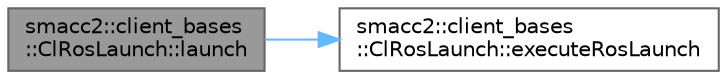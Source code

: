 digraph "smacc2::client_bases::ClRosLaunch::launch"
{
 // LATEX_PDF_SIZE
  bgcolor="transparent";
  edge [fontname=Helvetica,fontsize=10,labelfontname=Helvetica,labelfontsize=10];
  node [fontname=Helvetica,fontsize=10,shape=box,height=0.2,width=0.4];
  rankdir="LR";
  Node1 [label="smacc2::client_bases\l::ClRosLaunch::launch",height=0.2,width=0.4,color="gray40", fillcolor="grey60", style="filled", fontcolor="black",tooltip=" "];
  Node1 -> Node2 [color="steelblue1",style="solid"];
  Node2 [label="smacc2::client_bases\l::ClRosLaunch::executeRosLaunch",height=0.2,width=0.4,color="grey40", fillcolor="white", style="filled",URL="$classsmacc2_1_1client__bases_1_1ClRosLaunch.html#aa2dc8dc6f859088aad1a129eea9cee8e",tooltip=" "];
}
